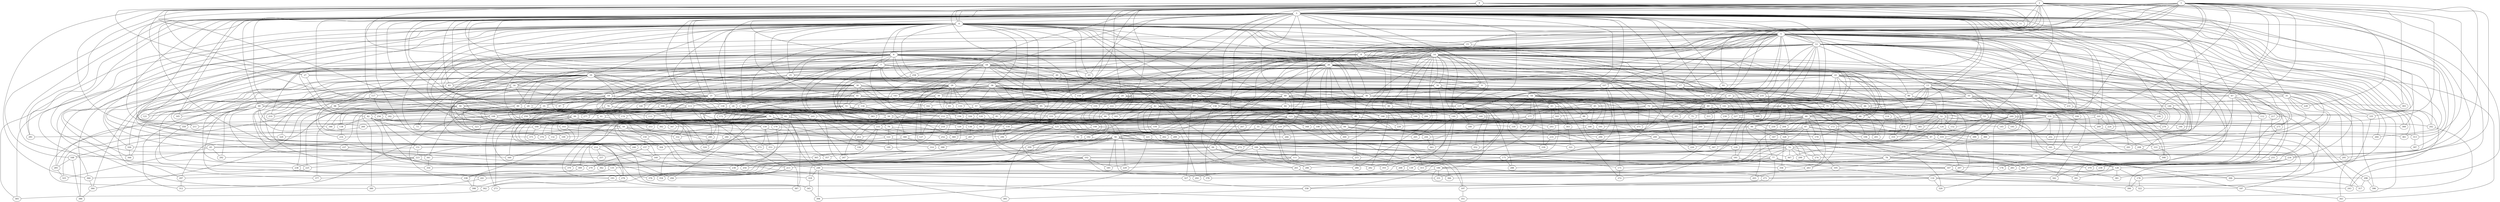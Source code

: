 strict graph "barabasi_albert_graph(400,3)" {
0;
1;
2;
3;
4;
5;
6;
7;
8;
9;
10;
11;
12;
13;
14;
15;
16;
17;
18;
19;
20;
21;
22;
23;
24;
25;
26;
27;
28;
29;
30;
31;
32;
33;
34;
35;
36;
37;
38;
39;
40;
41;
42;
43;
44;
45;
46;
47;
48;
49;
50;
51;
52;
53;
54;
55;
56;
57;
58;
59;
60;
61;
62;
63;
64;
65;
66;
67;
68;
69;
70;
71;
72;
73;
74;
75;
76;
77;
78;
79;
80;
81;
82;
83;
84;
85;
86;
87;
88;
89;
90;
91;
92;
93;
94;
95;
96;
97;
98;
99;
100;
101;
102;
103;
104;
105;
106;
107;
108;
109;
110;
111;
112;
113;
114;
115;
116;
117;
118;
119;
120;
121;
122;
123;
124;
125;
126;
127;
128;
129;
130;
131;
132;
133;
134;
135;
136;
137;
138;
139;
140;
141;
142;
143;
144;
145;
146;
147;
148;
149;
150;
151;
152;
153;
154;
155;
156;
157;
158;
159;
160;
161;
162;
163;
164;
165;
166;
167;
168;
169;
170;
171;
172;
173;
174;
175;
176;
177;
178;
179;
180;
181;
182;
183;
184;
185;
186;
187;
188;
189;
190;
191;
192;
193;
194;
195;
196;
197;
198;
199;
200;
201;
202;
203;
204;
205;
206;
207;
208;
209;
210;
211;
212;
213;
214;
215;
216;
217;
218;
219;
220;
221;
222;
223;
224;
225;
226;
227;
228;
229;
230;
231;
232;
233;
234;
235;
236;
237;
238;
239;
240;
241;
242;
243;
244;
245;
246;
247;
248;
249;
250;
251;
252;
253;
254;
255;
256;
257;
258;
259;
260;
261;
262;
263;
264;
265;
266;
267;
268;
269;
270;
271;
272;
273;
274;
275;
276;
277;
278;
279;
280;
281;
282;
283;
284;
285;
286;
287;
288;
289;
290;
291;
292;
293;
294;
295;
296;
297;
298;
299;
300;
301;
302;
303;
304;
305;
306;
307;
308;
309;
310;
311;
312;
313;
314;
315;
316;
317;
318;
319;
320;
321;
322;
323;
324;
325;
326;
327;
328;
329;
330;
331;
332;
333;
334;
335;
336;
337;
338;
339;
340;
341;
342;
343;
344;
345;
346;
347;
348;
349;
350;
351;
352;
353;
354;
355;
356;
357;
358;
359;
360;
361;
362;
363;
364;
365;
366;
367;
368;
369;
370;
371;
372;
373;
374;
375;
376;
377;
378;
379;
380;
381;
382;
383;
384;
385;
386;
387;
388;
389;
390;
391;
392;
393;
394;
395;
396;
397;
398;
399;
0 -- 3  [is_available=True, prob="0.775225281043"];
0 -- 4  [is_available=True, prob="1.0"];
0 -- 11  [is_available=True, prob="0.640448224977"];
0 -- 12  [is_available=True, prob="0.668420935058"];
0 -- 15  [is_available=True, prob="1.0"];
0 -- 183  [is_available=True, prob="0.813045526235"];
0 -- 27  [is_available=True, prob="0.384952863856"];
0 -- 93  [is_available=True, prob="1.0"];
1 -- 128  [is_available=True, prob="0.295318593229"];
1 -- 3  [is_available=True, prob="1.0"];
1 -- 5  [is_available=True, prob="0.0661507758972"];
1 -- 8  [is_available=True, prob="0.973818573403"];
1 -- 393  [is_available=True, prob="1.0"];
1 -- 354  [is_available=True, prob="1.0"];
1 -- 131  [is_available=True, prob="0.580732964918"];
1 -- 281  [is_available=True, prob="0.309643625507"];
1 -- 28  [is_available=True, prob="1.0"];
1 -- 34  [is_available=True, prob="0.504511268402"];
1 -- 291  [is_available=True, prob="1.0"];
1 -- 293  [is_available=True, prob="1.0"];
1 -- 299  [is_available=True, prob="0.877827514768"];
1 -- 304  [is_available=True, prob="0.396867923016"];
1 -- 54  [is_available=True, prob="1.0"];
1 -- 313  [is_available=True, prob="0.615713514863"];
1 -- 190  [is_available=True, prob="0.486727187763"];
1 -- 67  [is_available=True, prob="0.275473869559"];
1 -- 199  [is_available=True, prob="1.0"];
1 -- 162  [is_available=True, prob="1.0"];
1 -- 81  [is_available=True, prob="0.140701296264"];
1 -- 87  [is_available=True, prob="0.141939196102"];
1 -- 346  [is_available=True, prob="0.279228592274"];
1 -- 221  [is_available=True, prob="0.598538951957"];
1 -- 226  [is_available=True, prob="1.0"];
1 -- 228  [is_available=True, prob="0.703815263917"];
1 -- 229  [is_available=True, prob="1.0"];
1 -- 107  [is_available=True, prob="0.0992998637564"];
2 -- 360  [is_available=True, prob="1.0"];
2 -- 3  [is_available=True, prob="0.981670070438"];
2 -- 4  [is_available=True, prob="0.944078342712"];
2 -- 243  [is_available=True, prob="0.617920835764"];
2 -- 296  [is_available=True, prob="0.834254169958"];
2 -- 298  [is_available=True, prob="0.139433675657"];
2 -- 234  [is_available=True, prob="0.95925506146"];
2 -- 11  [is_available=True, prob="0.906339200068"];
2 -- 364  [is_available=True, prob="0.262445942203"];
2 -- 13  [is_available=True, prob="1.0"];
2 -- 110  [is_available=True, prob="0.418956721459"];
2 -- 61  [is_available=True, prob="1.0"];
2 -- 17  [is_available=True, prob="0.251062247218"];
2 -- 51  [is_available=True, prob="0.028977566437"];
2 -- 148  [is_available=True, prob="0.760740429978"];
2 -- 375  [is_available=True, prob="0.0327913632673"];
2 -- 217  [is_available=True, prob="0.321378616838"];
2 -- 26  [is_available=True, prob="1.0"];
2 -- 27  [is_available=True, prob="0.335449409786"];
2 -- 29  [is_available=True, prob="0.121956398529"];
2 -- 31  [is_available=True, prob="0.579340687318"];
3 -- 4  [is_available=True, prob="0.783200967786"];
3 -- 5  [is_available=True, prob="0.959235383626"];
3 -- 6  [is_available=True, prob="1.0"];
3 -- 264  [is_available=True, prob="0.529129734942"];
3 -- 9  [is_available=True, prob="0.275157016053"];
3 -- 10  [is_available=True, prob="1.0"];
3 -- 11  [is_available=True, prob="1.0"];
3 -- 12  [is_available=True, prob="0.265812053148"];
3 -- 397  [is_available=True, prob="0.889880413495"];
3 -- 14  [is_available=True, prob="1.0"];
3 -- 16  [is_available=True, prob="0.880337502174"];
3 -- 18  [is_available=True, prob="0.0451697194861"];
3 -- 19  [is_available=True, prob="0.407941215647"];
3 -- 21  [is_available=True, prob="1.0"];
3 -- 22  [is_available=True, prob="0.00489835430112"];
3 -- 23  [is_available=True, prob="0.460724586844"];
3 -- 24  [is_available=True, prob="0.189696615914"];
3 -- 281  [is_available=True, prob="0.932376422417"];
3 -- 30  [is_available=True, prob="0.0556621025513"];
3 -- 393  [is_available=True, prob="0.532814249358"];
3 -- 35  [is_available=True, prob="0.709428919513"];
3 -- 134  [is_available=True, prob="0.419865233958"];
3 -- 168  [is_available=True, prob="1.0"];
3 -- 42  [is_available=True, prob="0.575440491935"];
3 -- 47  [is_available=True, prob="1.0"];
3 -- 359  [is_available=True, prob="0.763575010307"];
3 -- 50  [is_available=True, prob="0.676106977929"];
3 -- 52  [is_available=True, prob="1.0"];
3 -- 181  [is_available=True, prob="0.878470396958"];
3 -- 54  [is_available=True, prob="0.625329925802"];
3 -- 137  [is_available=True, prob="1.0"];
3 -- 184  [is_available=True, prob="0.386535323259"];
3 -- 57  [is_available=True, prob="0.998528677296"];
3 -- 347  [is_available=True, prob="0.854119225055"];
3 -- 318  [is_available=True, prob="1.0"];
3 -- 279  [is_available=True, prob="1.0"];
3 -- 66  [is_available=True, prob="1.0"];
3 -- 67  [is_available=True, prob="0.0260135939092"];
3 -- 69  [is_available=True, prob="0.571760563059"];
3 -- 70  [is_available=True, prob="0.265873538596"];
3 -- 328  [is_available=True, prob="1.0"];
3 -- 329  [is_available=True, prob="0.748286468323"];
3 -- 335  [is_available=True, prob="0.468677208762"];
3 -- 82  [is_available=True, prob="0.420857374483"];
3 -- 83  [is_available=True, prob="0.485369297557"];
3 -- 341  [is_available=True, prob="0.782337837567"];
3 -- 219  [is_available=True, prob="0.858730946151"];
3 -- 93  [is_available=True, prob="0.49653125077"];
3 -- 165  [is_available=True, prob="0.587505414089"];
3 -- 101  [is_available=True, prob="0.0663989542752"];
3 -- 231  [is_available=True, prob="0.602506083496"];
3 -- 361  [is_available=True, prob="0.9400416433"];
3 -- 107  [is_available=True, prob="0.0269552482296"];
3 -- 110  [is_available=True, prob="0.860652835487"];
3 -- 368  [is_available=True, prob="0.116114051563"];
3 -- 238  [is_available=True, prob="0.652432037913"];
3 -- 242  [is_available=True, prob="0.910653633573"];
3 -- 275  [is_available=True, prob="0.554191157347"];
3 -- 117  [is_available=True, prob="0.925352692234"];
3 -- 119  [is_available=True, prob="0.673942945663"];
3 -- 121  [is_available=True, prob="0.262817281683"];
3 -- 123  [is_available=True, prob="1.0"];
3 -- 381  [is_available=True, prob="0.419503606329"];
4 -- 132  [is_available=True, prob="0.843408633812"];
4 -- 5  [is_available=True, prob="0.572897774947"];
4 -- 6  [is_available=True, prob="0.413350948492"];
4 -- 7  [is_available=True, prob="1.0"];
4 -- 8  [is_available=True, prob="0.39933902252"];
4 -- 9  [is_available=True, prob="0.376475717425"];
4 -- 10  [is_available=True, prob="1.0"];
4 -- 13  [is_available=True, prob="0.488348100141"];
4 -- 14  [is_available=True, prob="0.554051065396"];
4 -- 15  [is_available=True, prob="1.0"];
4 -- 147  [is_available=True, prob="0.0654377135117"];
4 -- 23  [is_available=True, prob="1.0"];
4 -- 24  [is_available=True, prob="0.145524045053"];
4 -- 25  [is_available=True, prob="1.0"];
4 -- 26  [is_available=True, prob="0.506155284301"];
4 -- 158  [is_available=True, prob="0.455326212321"];
4 -- 36  [is_available=True, prob="1.0"];
4 -- 38  [is_available=True, prob="1.0"];
4 -- 40  [is_available=True, prob="0.801247944518"];
4 -- 41  [is_available=True, prob="1.0"];
4 -- 193  [is_available=True, prob="1.0"];
4 -- 46  [is_available=True, prob="0.153742602951"];
4 -- 305  [is_available=True, prob="0.368261495112"];
4 -- 137  [is_available=True, prob="0.6798753247"];
4 -- 56  [is_available=True, prob="0.858509927883"];
4 -- 61  [is_available=True, prob="0.179531751091"];
4 -- 65  [is_available=True, prob="0.820338615711"];
4 -- 164  [is_available=True, prob="1.0"];
4 -- 130  [is_available=True, prob="0.893542107623"];
4 -- 258  [is_available=True, prob="0.325466727136"];
4 -- 75  [is_available=True, prob="0.570549091529"];
4 -- 210  [is_available=True, prob="0.0177713260835"];
4 -- 211  [is_available=True, prob="0.176589060479"];
4 -- 85  [is_available=True, prob="0.657663941173"];
4 -- 89  [is_available=True, prob="0.808906423044"];
4 -- 95  [is_available=True, prob="1.0"];
4 -- 364  [is_available=True, prob="0.948698239107"];
4 -- 253  [is_available=True, prob="1.0"];
4 -- 243  [is_available=True, prob="0.966929628348"];
4 -- 248  [is_available=True, prob="0.23599753846"];
4 -- 380  [is_available=True, prob="0.183373147152"];
4 -- 125  [is_available=True, prob="0.831499906805"];
5 -- 6  [is_available=True, prob="0.1202487182"];
5 -- 7  [is_available=True, prob="1.0"];
5 -- 8  [is_available=True, prob="0.355351367391"];
5 -- 12  [is_available=True, prob="0.856953516998"];
5 -- 13  [is_available=True, prob="0.554122942937"];
5 -- 142  [is_available=True, prob="1.0"];
5 -- 15  [is_available=True, prob="1.0"];
5 -- 144  [is_available=True, prob="0.971383269079"];
5 -- 17  [is_available=True, prob="0.616608855152"];
5 -- 274  [is_available=True, prob="0.0881625457577"];
5 -- 21  [is_available=True, prob="1.0"];
5 -- 25  [is_available=True, prob="1.0"];
5 -- 31  [is_available=True, prob="0.177812954732"];
5 -- 32  [is_available=True, prob="1.0"];
5 -- 33  [is_available=True, prob="0.177499774931"];
5 -- 37  [is_available=True, prob="0.34086367669"];
5 -- 39  [is_available=True, prob="1.0"];
5 -- 129  [is_available=True, prob="0.592484234466"];
5 -- 49  [is_available=True, prob="0.0994574148876"];
5 -- 53  [is_available=True, prob="1.0"];
5 -- 310  [is_available=True, prob="1.0"];
5 -- 313  [is_available=True, prob="0.622229334917"];
5 -- 305  [is_available=True, prob="0.76500206239"];
5 -- 78  [is_available=True, prob="0.0280690025449"];
5 -- 207  [is_available=True, prob="1.0"];
5 -- 80  [is_available=True, prob="0.0830462724476"];
5 -- 343  [is_available=True, prob="0.0927859736909"];
5 -- 98  [is_available=True, prob="0.976404941269"];
5 -- 361  [is_available=True, prob="1.0"];
5 -- 295  [is_available=True, prob="0.834063704746"];
5 -- 368  [is_available=True, prob="0.33749447674"];
5 -- 242  [is_available=True, prob="0.604092912119"];
5 -- 244  [is_available=True, prob="0.36403477226"];
5 -- 378  [is_available=True, prob="0.584927537916"];
6 -- 256  [is_available=True, prob="0.70882736687"];
6 -- 257  [is_available=True, prob="0.0928624502208"];
6 -- 386  [is_available=True, prob="1.0"];
6 -- 7  [is_available=True, prob="0.716156420104"];
6 -- 9  [is_available=True, prob="1.0"];
6 -- 10  [is_available=True, prob="0.844993823864"];
6 -- 395  [is_available=True, prob="1.0"];
6 -- 16  [is_available=True, prob="0.353131295189"];
6 -- 18  [is_available=True, prob="1.0"];
6 -- 19  [is_available=True, prob="0.569095665847"];
6 -- 153  [is_available=True, prob="0.977545464131"];
6 -- 28  [is_available=True, prob="0.708393474497"];
6 -- 159  [is_available=True, prob="0.943684873651"];
6 -- 33  [is_available=True, prob="0.584055939445"];
6 -- 37  [is_available=True, prob="0.828575185606"];
6 -- 42  [is_available=True, prob="1.0"];
6 -- 49  [is_available=True, prob="0.84158040111"];
6 -- 188  [is_available=True, prob="0.443042117438"];
6 -- 192  [is_available=True, prob="1.0"];
6 -- 73  [is_available=True, prob="0.573604492685"];
6 -- 206  [is_available=True, prob="1.0"];
6 -- 95  [is_available=True, prob="0.500179382152"];
6 -- 230  [is_available=True, prob="0.832939104834"];
6 -- 237  [is_available=True, prob="0.609843656953"];
6 -- 240  [is_available=True, prob="0.320390264952"];
6 -- 114  [is_available=True, prob="1.0"];
7 -- 130  [is_available=True, prob="0.295097088618"];
7 -- 39  [is_available=True, prob="0.0349787640816"];
7 -- 79  [is_available=True, prob="0.383325716453"];
7 -- 49  [is_available=True, prob="0.26771147487"];
7 -- 114  [is_available=True, prob="0.677819845083"];
7 -- 86  [is_available=True, prob="0.920330369728"];
7 -- 279  [is_available=True, prob="0.808509225509"];
7 -- 25  [is_available=True, prob="1.0"];
7 -- 28  [is_available=True, prob="1.0"];
7 -- 285  [is_available=True, prob="0.33195234765"];
7 -- 150  [is_available=True, prob="1.0"];
8 -- 264  [is_available=True, prob="1.0"];
8 -- 18  [is_available=True, prob="0.546548543363"];
8 -- 19  [is_available=True, prob="0.707225501223"];
8 -- 60  [is_available=True, prob="0.917182014018"];
9 -- 32  [is_available=True, prob="0.0819418086679"];
9 -- 224  [is_available=True, prob="0.165476454519"];
9 -- 98  [is_available=True, prob="1.0"];
9 -- 169  [is_available=True, prob="0.694909263473"];
9 -- 335  [is_available=True, prob="0.542601038818"];
9 -- 56  [is_available=True, prob="0.567454900746"];
9 -- 153  [is_available=True, prob="0.934615071713"];
10 -- 20  [is_available=True, prob="1.0"];
10 -- 235  [is_available=True, prob="0.66785189754"];
10 -- 285  [is_available=True, prob="0.645499310884"];
10 -- 30  [is_available=True, prob="0.436309789049"];
10 -- 31  [is_available=True, prob="1.0"];
10 -- 36  [is_available=True, prob="0.121976528075"];
10 -- 165  [is_available=True, prob="0.615248669659"];
10 -- 38  [is_available=True, prob="0.0875233789732"];
10 -- 174  [is_available=True, prob="0.806587977218"];
10 -- 54  [is_available=True, prob="0.0344553525966"];
10 -- 69  [is_available=True, prob="0.798108404181"];
10 -- 70  [is_available=True, prob="0.816162208125"];
10 -- 76  [is_available=True, prob="1.0"];
10 -- 79  [is_available=True, prob="0.694697051519"];
10 -- 211  [is_available=True, prob="1.0"];
10 -- 84  [is_available=True, prob="0.0450207751183"];
10 -- 213  [is_available=True, prob="0.804812859906"];
10 -- 214  [is_available=True, prob="0.952622800672"];
10 -- 344  [is_available=True, prob="0.428241230296"];
10 -- 89  [is_available=True, prob="0.667765278114"];
10 -- 225  [is_available=True, prob="0.725991044905"];
10 -- 106  [is_available=True, prob="0.442416735958"];
10 -- 107  [is_available=True, prob="1.0"];
10 -- 109  [is_available=True, prob="1.0"];
10 -- 254  [is_available=True, prob="0.678545761663"];
11 -- 205  [is_available=True, prob="1.0"];
11 -- 167  [is_available=True, prob="0.369838065727"];
12 -- 141  [is_available=True, prob="1.0"];
12 -- 14  [is_available=True, prob="0.338512388013"];
12 -- 146  [is_available=True, prob="0.305926156736"];
12 -- 275  [is_available=True, prob="1.0"];
12 -- 148  [is_available=True, prob="1.0"];
12 -- 154  [is_available=True, prob="1.0"];
12 -- 283  [is_available=True, prob="0.962146936773"];
12 -- 389  [is_available=True, prob="1.0"];
12 -- 162  [is_available=True, prob="0.709250969355"];
12 -- 173  [is_available=True, prob="0.133584963424"];
12 -- 177  [is_available=True, prob="0.723753925461"];
12 -- 307  [is_available=True, prob="0.837189323435"];
12 -- 72  [is_available=True, prob="0.968368845976"];
12 -- 73  [is_available=True, prob="0.409407522118"];
12 -- 337  [is_available=True, prob="1.0"];
12 -- 85  [is_available=True, prob="0.112811555787"];
12 -- 344  [is_available=True, prob="0.64579395825"];
12 -- 224  [is_available=True, prob="0.953548979669"];
12 -- 235  [is_available=True, prob="0.406618333674"];
12 -- 239  [is_available=True, prob="0.314283209575"];
12 -- 112  [is_available=True, prob="0.618736685808"];
13 -- 288  [is_available=True, prob="0.414398056728"];
13 -- 33  [is_available=True, prob="1.0"];
13 -- 195  [is_available=True, prob="0.415109812156"];
13 -- 246  [is_available=True, prob="1.0"];
13 -- 41  [is_available=True, prob="1.0"];
13 -- 336  [is_available=True, prob="0.574747349849"];
13 -- 369  [is_available=True, prob="0.49534893553"];
13 -- 146  [is_available=True, prob="0.903979198291"];
13 -- 227  [is_available=True, prob="1.0"];
13 -- 52  [is_available=True, prob="0.0410800513619"];
13 -- 86  [is_available=True, prob="0.567031462062"];
13 -- 251  [is_available=True, prob="0.27819058144"];
13 -- 60  [is_available=True, prob="0.700298882194"];
14 -- 384  [is_available=True, prob="0.823766452252"];
14 -- 389  [is_available=True, prob="0.849980748881"];
14 -- 262  [is_available=True, prob="1.0"];
14 -- 265  [is_available=True, prob="0.274895134986"];
14 -- 266  [is_available=True, prob="1.0"];
14 -- 269  [is_available=True, prob="1.0"];
14 -- 143  [is_available=True, prob="0.179796942567"];
14 -- 16  [is_available=True, prob="1.0"];
14 -- 17  [is_available=True, prob="0.345812520711"];
14 -- 22  [is_available=True, prob="0.46098778972"];
14 -- 24  [is_available=True, prob="0.233666364036"];
14 -- 26  [is_available=True, prob="1.0"];
14 -- 284  [is_available=True, prob="0.125337809095"];
14 -- 29  [is_available=True, prob="0.246861170566"];
14 -- 34  [is_available=True, prob="1.0"];
14 -- 35  [is_available=True, prob="0.552398807862"];
14 -- 169  [is_available=True, prob="0.0297019591492"];
14 -- 44  [is_available=True, prob="0.740186371427"];
14 -- 180  [is_available=True, prob="0.463189155804"];
14 -- 181  [is_available=True, prob="0.801906722414"];
14 -- 55  [is_available=True, prob="0.555361032326"];
14 -- 58  [is_available=True, prob="0.156845385425"];
14 -- 68  [is_available=True, prob="1.0"];
14 -- 199  [is_available=True, prob="1.0"];
14 -- 72  [is_available=True, prob="0.38309493064"];
14 -- 206  [is_available=True, prob="0.420769832182"];
14 -- 86  [is_available=True, prob="0.779900300119"];
14 -- 90  [is_available=True, prob="0.476816778872"];
14 -- 94  [is_available=True, prob="1.0"];
14 -- 351  [is_available=True, prob="0.980154169555"];
14 -- 104  [is_available=True, prob="0.767220103656"];
14 -- 233  [is_available=True, prob="0.894865649219"];
14 -- 112  [is_available=True, prob="1.0"];
14 -- 218  [is_available=True, prob="1.0"];
15 -- 203  [is_available=True, prob="0.536107929198"];
15 -- 83  [is_available=True, prob="0.862014836259"];
15 -- 282  [is_available=True, prob="0.388144166973"];
16 -- 241  [is_available=True, prob="0.576474636358"];
16 -- 235  [is_available=True, prob="0.55688773617"];
16 -- 113  [is_available=True, prob="1.0"];
16 -- 20  [is_available=True, prob="1.0"];
16 -- 21  [is_available=True, prob="0.103240688103"];
16 -- 214  [is_available=True, prob="0.751398791563"];
16 -- 59  [is_available=True, prob="0.234337502664"];
17 -- 227  [is_available=True, prob="0.531700993922"];
17 -- 134  [is_available=True, prob="0.205102344733"];
17 -- 231  [is_available=True, prob="0.224820785064"];
17 -- 40  [is_available=True, prob="0.980961143861"];
17 -- 74  [is_available=True, prob="0.247187052779"];
17 -- 267  [is_available=True, prob="1.0"];
17 -- 194  [is_available=True, prob="0.616251996758"];
17 -- 48  [is_available=True, prob="0.957723198942"];
17 -- 136  [is_available=True, prob="0.814305020088"];
17 -- 58  [is_available=True, prob="0.348938870742"];
17 -- 127  [is_available=True, prob="1.0"];
17 -- 101  [is_available=True, prob="0.158427683534"];
17 -- 234  [is_available=True, prob="1.0"];
17 -- 69  [is_available=True, prob="0.0621585822174"];
18 -- 192  [is_available=True, prob="1.0"];
18 -- 258  [is_available=True, prob="0.757806311894"];
18 -- 164  [is_available=True, prob="1.0"];
18 -- 103  [is_available=True, prob="0.431086351674"];
18 -- 297  [is_available=True, prob="0.295335156434"];
18 -- 324  [is_available=True, prob="0.259555592998"];
18 -- 47  [is_available=True, prob="0.759698797283"];
18 -- 334  [is_available=True, prob="0.543777089781"];
18 -- 22  [is_available=True, prob="0.608949858866"];
18 -- 23  [is_available=True, prob="1.0"];
18 -- 348  [is_available=True, prob="0.261262492094"];
18 -- 153  [is_available=True, prob="0.499382528973"];
18 -- 143  [is_available=True, prob="0.588475390065"];
18 -- 60  [is_available=True, prob="0.953811505971"];
18 -- 29  [is_available=True, prob="0.785713956192"];
18 -- 63  [is_available=True, prob="0.996604815158"];
19 -- 64  [is_available=True, prob="0.659370228411"];
19 -- 226  [is_available=True, prob="1.0"];
19 -- 234  [is_available=True, prob="0.647042792791"];
19 -- 267  [is_available=True, prob="0.840292795484"];
19 -- 47  [is_available=True, prob="0.656950293567"];
19 -- 115  [is_available=True, prob="0.573876837316"];
19 -- 20  [is_available=True, prob="0.950234252358"];
19 -- 373  [is_available=True, prob="0.611527674165"];
19 -- 253  [is_available=True, prob="0.168986159343"];
19 -- 350  [is_available=True, prob="0.276243670537"];
20 -- 109  [is_available=True, prob="0.679625986298"];
20 -- 59  [is_available=True, prob="0.362274046837"];
20 -- 62  [is_available=True, prob="0.77104294734"];
21 -- 130  [is_available=True, prob="0.102604960113"];
21 -- 228  [is_available=True, prob="0.301879602081"];
21 -- 137  [is_available=True, prob="1.0"];
21 -- 42  [is_available=True, prob="0.950443412293"];
21 -- 76  [is_available=True, prob="0.113102038022"];
21 -- 300  [is_available=True, prob="0.592878140841"];
21 -- 245  [is_available=True, prob="1.0"];
21 -- 138  [is_available=True, prob="0.0498029171674"];
21 -- 217  [is_available=True, prob="0.462988795077"];
21 -- 57  [is_available=True, prob="0.303909233611"];
21 -- 250  [is_available=True, prob="0.0865647168513"];
21 -- 106  [is_available=True, prob="1.0"];
22 -- 32  [is_available=True, prob="0.0197237611225"];
22 -- 96  [is_available=True, prob="1.0"];
22 -- 68  [is_available=True, prob="1.0"];
22 -- 38  [is_available=True, prob="1.0"];
22 -- 74  [is_available=True, prob="0.639988091848"];
22 -- 44  [is_available=True, prob="0.503952699498"];
22 -- 83  [is_available=True, prob="1.0"];
22 -- 308  [is_available=True, prob="0.156518592267"];
22 -- 312  [is_available=True, prob="0.52974785091"];
22 -- 249  [is_available=True, prob="0.477290670134"];
22 -- 122  [is_available=True, prob="0.415609273096"];
22 -- 252  [is_available=True, prob="0.73751053327"];
22 -- 93  [is_available=True, prob="1.0"];
22 -- 255  [is_available=True, prob="0.76285889937"];
24 -- 256  [is_available=True, prob="1.0"];
24 -- 65  [is_available=True, prob="0.0936040798809"];
24 -- 197  [is_available=True, prob="0.197610142378"];
24 -- 111  [is_available=True, prob="0.383658762863"];
24 -- 82  [is_available=True, prob="0.241309694242"];
24 -- 244  [is_available=True, prob="0.436474267184"];
24 -- 157  [is_available=True, prob="0.136395436754"];
24 -- 62  [is_available=True, prob="1.0"];
24 -- 287  [is_available=True, prob="0.194213778085"];
25 -- 34  [is_available=True, prob="0.378865918371"];
25 -- 140  [is_available=True, prob="0.68431769199"];
25 -- 66  [is_available=True, prob="0.750668240578"];
25 -- 245  [is_available=True, prob="0.277739219672"];
26 -- 140  [is_available=True, prob="1.0"];
26 -- 258  [is_available=True, prob="0.0965995111416"];
26 -- 27  [is_available=True, prob="1.0"];
26 -- 37  [is_available=True, prob="0.905493845401"];
26 -- 40  [is_available=True, prob="0.702058490976"];
26 -- 45  [is_available=True, prob="0.494248002074"];
26 -- 46  [is_available=True, prob="0.395204118745"];
26 -- 188  [is_available=True, prob="1.0"];
26 -- 71  [is_available=True, prob="0.273038548884"];
26 -- 204  [is_available=True, prob="0.114855056726"];
26 -- 333  [is_available=True, prob="0.474006709994"];
26 -- 209  [is_available=True, prob="0.27216519004"];
26 -- 87  [is_available=True, prob="0.227566861703"];
26 -- 236  [is_available=True, prob="1.0"];
26 -- 371  [is_available=True, prob="0.0849280205356"];
26 -- 372  [is_available=True, prob="0.372178837994"];
26 -- 382  [is_available=True, prob="1.0"];
26 -- 246  [is_available=True, prob="1.0"];
26 -- 119  [is_available=True, prob="1.0"];
26 -- 121  [is_available=True, prob="0.246407794647"];
26 -- 126  [is_available=True, prob="0.795858985247"];
27 -- 256  [is_available=True, prob="0.0947487309129"];
27 -- 30  [is_available=True, prob="1.0"];
28 -- 302  [is_available=True, prob="0.738108451123"];
28 -- 142  [is_available=True, prob="0.691650388888"];
28 -- 133  [is_available=True, prob="0.00214784592211"];
28 -- 339  [is_available=True, prob="0.551465767065"];
28 -- 110  [is_available=True, prob="0.110929333531"];
28 -- 111  [is_available=True, prob="0.958020194418"];
28 -- 81  [is_available=True, prob="0.487049405156"];
28 -- 51  [is_available=True, prob="0.885909990964"];
28 -- 180  [is_available=True, prob="1.0"];
28 -- 53  [is_available=True, prob="0.935532655582"];
28 -- 85  [is_available=True, prob="0.548294651368"];
28 -- 120  [is_available=True, prob="0.671841530944"];
28 -- 388  [is_available=True, prob="0.146613668352"];
28 -- 143  [is_available=True, prob="0.679095253587"];
28 -- 117  [is_available=True, prob="0.323397418741"];
28 -- 62  [is_available=True, prob="0.492905329101"];
28 -- 63  [is_available=True, prob="0.831519877464"];
29 -- 136  [is_available=True, prob="1.0"];
29 -- 363  [is_available=True, prob="0.709189893613"];
29 -- 300  [is_available=True, prob="0.134487614168"];
29 -- 238  [is_available=True, prob="0.148011044547"];
29 -- 155  [is_available=True, prob="0.709836408542"];
29 -- 222  [is_available=True, prob="0.120308718823"];
30 -- 326  [is_available=True, prob="0.315146463971"];
30 -- 198  [is_available=True, prob="0.623764329667"];
30 -- 41  [is_available=True, prob="1.0"];
30 -- 76  [is_available=True, prob="1.0"];
30 -- 365  [is_available=True, prob="0.848121490802"];
30 -- 208  [is_available=True, prob="0.562797880883"];
30 -- 306  [is_available=True, prob="0.128429539239"];
30 -- 355  [is_available=True, prob="0.869557623144"];
30 -- 117  [is_available=True, prob="1.0"];
30 -- 120  [is_available=True, prob="0.244068324062"];
31 -- 321  [is_available=True, prob="1.0"];
31 -- 228  [is_available=True, prob="0.91314041499"];
31 -- 295  [is_available=True, prob="0.226562746105"];
31 -- 146  [is_available=True, prob="0.643053341476"];
31 -- 379  [is_available=True, prob="0.715784699286"];
31 -- 255  [is_available=True, prob="1.0"];
32 -- 322  [is_available=True, prob="0.473897905966"];
32 -- 291  [is_available=True, prob="1.0"];
32 -- 231  [is_available=True, prob="1.0"];
32 -- 50  [is_available=True, prob="1.0"];
32 -- 118  [is_available=True, prob="1.0"];
32 -- 393  [is_available=True, prob="0.0420094828942"];
32 -- 249  [is_available=True, prob="0.695669932279"];
32 -- 191  [is_available=True, prob="0.176265946385"];
33 -- 35  [is_available=True, prob="0.889963220055"];
33 -- 298  [is_available=True, prob="1.0"];
33 -- 139  [is_available=True, prob="1.0"];
33 -- 45  [is_available=True, prob="0.218576452164"];
33 -- 48  [is_available=True, prob="0.585764418567"];
33 -- 145  [is_available=True, prob="1.0"];
33 -- 333  [is_available=True, prob="1.0"];
34 -- 36  [is_available=True, prob="0.478939444131"];
34 -- 327  [is_available=True, prob="0.270693578491"];
34 -- 330  [is_available=True, prob="0.133207787534"];
34 -- 43  [is_available=True, prob="0.779467644565"];
34 -- 154  [is_available=True, prob="0.378364588513"];
34 -- 319  [is_available=True, prob="1.0"];
35 -- 353  [is_available=True, prob="1.0"];
35 -- 82  [is_available=True, prob="0.991883401521"];
35 -- 195  [is_available=True, prob="1.0"];
36 -- 64  [is_available=True, prob="1.0"];
36 -- 161  [is_available=True, prob="1.0"];
36 -- 98  [is_available=True, prob="1.0"];
36 -- 163  [is_available=True, prob="1.0"];
36 -- 102  [is_available=True, prob="0.0220971016232"];
36 -- 104  [is_available=True, prob="0.925738317075"];
36 -- 75  [is_available=True, prob="0.723813173674"];
36 -- 172  [is_available=True, prob="1.0"];
36 -- 141  [is_available=True, prob="1.0"];
36 -- 113  [is_available=True, prob="0.892851495965"];
37 -- 71  [is_available=True, prob="0.412501257578"];
37 -- 301  [is_available=True, prob="0.311148138097"];
37 -- 144  [is_available=True, prob="0.211803428407"];
37 -- 307  [is_available=True, prob="0.902322061856"];
38 -- 39  [is_available=True, prob="0.35896023073"];
38 -- 396  [is_available=True, prob="0.105654229361"];
38 -- 171  [is_available=True, prob="1.0"];
38 -- 172  [is_available=True, prob="0.284729185457"];
38 -- 80  [is_available=True, prob="1.0"];
38 -- 280  [is_available=True, prob="0.0975442354987"];
38 -- 50  [is_available=True, prob="1.0"];
38 -- 383  [is_available=True, prob="0.450651455009"];
38 -- 84  [is_available=True, prob="0.696473442145"];
38 -- 222  [is_available=True, prob="1.0"];
38 -- 345  [is_available=True, prob="0.382847451575"];
38 -- 216  [is_available=True, prob="1.0"];
38 -- 57  [is_available=True, prob="1.0"];
38 -- 154  [is_available=True, prob="0.844208829657"];
38 -- 155  [is_available=True, prob="1.0"];
38 -- 158  [is_available=True, prob="0.988032730368"];
38 -- 127  [is_available=True, prob="1.0"];
39 -- 384  [is_available=True, prob="0.957142428825"];
39 -- 289  [is_available=True, prob="0.112566660474"];
39 -- 162  [is_available=True, prob="0.464306235116"];
39 -- 105  [is_available=True, prob="1.0"];
39 -- 43  [is_available=True, prob="0.611936493239"];
39 -- 45  [is_available=True, prob="0.433482932582"];
39 -- 142  [is_available=True, prob="0.937012616797"];
39 -- 205  [is_available=True, prob="0.0898435235922"];
39 -- 273  [is_available=True, prob="0.95130729191"];
39 -- 276  [is_available=True, prob="1.0"];
39 -- 88  [is_available=True, prob="0.54296758543"];
39 -- 156  [is_available=True, prob="0.966144227815"];
39 -- 63  [is_available=True, prob="1.0"];
40 -- 64  [is_available=True, prob="0.860925221907"];
40 -- 225  [is_available=True, prob="0.976343537328"];
40 -- 99  [is_available=True, prob="0.632267753456"];
40 -- 358  [is_available=True, prob="1.0"];
40 -- 71  [is_available=True, prob="1.0"];
40 -- 106  [is_available=True, prob="0.696642400637"];
40 -- 43  [is_available=True, prob="0.600054144377"];
40 -- 158  [is_available=True, prob="1.0"];
40 -- 248  [is_available=True, prob="1.0"];
40 -- 277  [is_available=True, prob="1.0"];
40 -- 334  [is_available=True, prob="1.0"];
40 -- 113  [is_available=True, prob="1.0"];
40 -- 88  [is_available=True, prob="1.0"];
40 -- 191  [is_available=True, prob="0.421720475813"];
40 -- 90  [is_available=True, prob="0.0982376302144"];
40 -- 94  [is_available=True, prob="0.696590457943"];
40 -- 149  [is_available=True, prob="1.0"];
41 -- 133  [is_available=True, prob="1.0"];
41 -- 134  [is_available=True, prob="0.697700268286"];
41 -- 329  [is_available=True, prob="0.38754894262"];
41 -- 44  [is_available=True, prob="0.494098677238"];
41 -- 303  [is_available=True, prob="1.0"];
41 -- 51  [is_available=True, prob="0.683648033459"];
41 -- 276  [is_available=True, prob="0.769624044866"];
42 -- 289  [is_available=True, prob="0.821368945844"];
42 -- 262  [is_available=True, prob="0.184592584519"];
42 -- 332  [is_available=True, prob="0.170653079321"];
42 -- 202  [is_available=True, prob="0.708248228215"];
42 -- 108  [is_available=True, prob="0.115378959905"];
42 -- 46  [is_available=True, prob="0.730033688177"];
42 -- 187  [is_available=True, prob="1.0"];
42 -- 92  [is_available=True, prob="1.0"];
42 -- 61  [is_available=True, prob="1.0"];
43 -- 97  [is_available=True, prob="0.205723640807"];
43 -- 163  [is_available=True, prob="0.6898454507"];
43 -- 293  [is_available=True, prob="0.186077072948"];
43 -- 360  [is_available=True, prob="0.636818304561"];
43 -- 103  [is_available=True, prob="1.0"];
43 -- 240  [is_available=True, prob="1.0"];
43 -- 206  [is_available=True, prob="1.0"];
43 -- 303  [is_available=True, prob="0.543648735479"];
43 -- 48  [is_available=True, prob="0.909871523716"];
43 -- 177  [is_available=True, prob="0.361007833223"];
44 -- 193  [is_available=True, prob="0.0767848763417"];
44 -- 259  [is_available=True, prob="0.822579188014"];
44 -- 278  [is_available=True, prob="0.876892454768"];
44 -- 104  [is_available=True, prob="1.0"];
44 -- 75  [is_available=True, prob="0.440638320293"];
44 -- 172  [is_available=True, prob="1.0"];
44 -- 77  [is_available=True, prob="0.454248603764"];
44 -- 53  [is_available=True, prob="1.0"];
44 -- 201  [is_available=True, prob="0.248873235613"];
44 -- 380  [is_available=True, prob="0.474019202876"];
45 -- 194  [is_available=True, prob="1.0"];
45 -- 166  [is_available=True, prob="0.741331666935"];
45 -- 80  [is_available=True, prob="1.0"];
45 -- 88  [is_available=True, prob="0.0198567238977"];
45 -- 92  [is_available=True, prob="0.774830956806"];
46 -- 100  [is_available=True, prob="0.887566924662"];
46 -- 392  [is_available=True, prob="0.514423295007"];
46 -- 269  [is_available=True, prob="1.0"];
46 -- 370  [is_available=True, prob="0.271408192527"];
46 -- 215  [is_available=True, prob="1.0"];
48 -- 96  [is_available=True, prob="0.22332794218"];
48 -- 259  [is_available=True, prob="1.0"];
48 -- 391  [is_available=True, prob="0.611250154083"];
48 -- 279  [is_available=True, prob="1.0"];
48 -- 135  [is_available=True, prob="0.525487394243"];
48 -- 145  [is_available=True, prob="0.949829512891"];
48 -- 170  [is_available=True, prob="0.606871619564"];
48 -- 204  [is_available=True, prob="0.804686292453"];
48 -- 148  [is_available=True, prob="0.177245051493"];
48 -- 87  [is_available=True, prob="0.361295922522"];
48 -- 59  [is_available=True, prob="0.454322530681"];
48 -- 125  [is_available=True, prob="0.170493806977"];
49 -- 67  [is_available=True, prob="1.0"];
49 -- 261  [is_available=True, prob="0.949313277817"];
49 -- 237  [is_available=True, prob="0.442740973776"];
50 -- 99  [is_available=True, prob="0.566789233798"];
50 -- 70  [is_available=True, prob="1.0"];
50 -- 297  [is_available=True, prob="1.0"];
50 -- 108  [is_available=True, prob="0.732212030787"];
50 -- 277  [is_available=True, prob="0.493511566417"];
50 -- 377  [is_available=True, prob="0.430887289824"];
50 -- 346  [is_available=True, prob="0.180440770358"];
51 -- 99  [is_available=True, prob="0.650861180377"];
51 -- 316  [is_available=True, prob="0.7216480131"];
51 -- 115  [is_available=True, prob="1.0"];
51 -- 52  [is_available=True, prob="0.172960915839"];
51 -- 247  [is_available=True, prob="1.0"];
51 -- 58  [is_available=True, prob="0.621298246184"];
52 -- 198  [is_available=True, prob="0.756475131348"];
52 -- 195  [is_available=True, prob="0.383138424869"];
52 -- 268  [is_available=True, prob="0.774852051859"];
52 -- 278  [is_available=True, prob="0.0294590942358"];
52 -- 152  [is_available=True, prob="1.0"];
52 -- 124  [is_available=True, prob="0.859326231323"];
52 -- 318  [is_available=True, prob="0.176532081099"];
53 -- 128  [is_available=True, prob="0.866321576482"];
53 -- 78  [is_available=True, prob="1.0"];
53 -- 55  [is_available=True, prob="1.0"];
54 -- 66  [is_available=True, prob="0.564068266695"];
54 -- 388  [is_available=True, prob="0.894691070232"];
54 -- 311  [is_available=True, prob="1.0"];
54 -- 72  [is_available=True, prob="1.0"];
54 -- 215  [is_available=True, prob="0.606867896851"];
54 -- 141  [is_available=True, prob="0.73840087588"];
54 -- 177  [is_available=True, prob="0.07839135203"];
54 -- 339  [is_available=True, prob="0.0266571411189"];
54 -- 212  [is_available=True, prob="0.088181345313"];
54 -- 55  [is_available=True, prob="0.454364029504"];
54 -- 200  [is_available=True, prob="0.0288518829344"];
54 -- 222  [is_available=True, prob="0.887881150487"];
55 -- 192  [is_available=True, prob="1.0"];
55 -- 56  [is_available=True, prob="0.124151871472"];
55 -- 219  [is_available=True, prob="0.0515797262515"];
56 -- 65  [is_available=True, prob="0.926583971539"];
56 -- 291  [is_available=True, prob="0.563480957111"];
56 -- 292  [is_available=True, prob="0.0272167776087"];
56 -- 167  [is_available=True, prob="0.917794899289"];
56 -- 299  [is_available=True, prob="1.0"];
56 -- 302  [is_available=True, prob="0.890819407302"];
56 -- 307  [is_available=True, prob="0.554344090567"];
56 -- 184  [is_available=True, prob="0.503418920568"];
56 -- 185  [is_available=True, prob="0.315938145811"];
56 -- 321  [is_available=True, prob="0.285457965744"];
56 -- 74  [is_available=True, prob="1.0"];
56 -- 77  [is_available=True, prob="0.128330415414"];
56 -- 209  [is_available=True, prob="1.0"];
56 -- 214  [is_available=True, prob="0.197626357937"];
56 -- 164  [is_available=True, prob="0.667008984471"];
56 -- 94  [is_available=True, prob="0.599701278006"];
56 -- 353  [is_available=True, prob="1.0"];
56 -- 362  [is_available=True, prob="0.702791511007"];
56 -- 240  [is_available=True, prob="0.458351631677"];
56 -- 376  [is_available=True, prob="0.835884628242"];
56 -- 378  [is_available=True, prob="0.0596727434499"];
57 -- 385  [is_available=True, prob="1.0"];
57 -- 233  [is_available=True, prob="0.599680092188"];
57 -- 266  [is_available=True, prob="0.478259182251"];
57 -- 216  [is_available=True, prob="0.730273244333"];
57 -- 182  [is_available=True, prob="0.19179011574"];
57 -- 120  [is_available=True, prob="0.681491352762"];
57 -- 159  [is_available=True, prob="0.0532042471064"];
58 -- 197  [is_available=True, prob="1.0"];
58 -- 362  [is_available=True, prob="1.0"];
58 -- 79  [is_available=True, prob="0.0642704859306"];
59 -- 132  [is_available=True, prob="0.0757602619087"];
59 -- 245  [is_available=True, prob="1.0"];
59 -- 150  [is_available=True, prob="1.0"];
59 -- 92  [is_available=True, prob="0.730478973327"];
60 -- 123  [is_available=True, prob="1.0"];
60 -- 68  [is_available=True, prob="1.0"];
60 -- 230  [is_available=True, prob="0.797341774009"];
60 -- 199  [is_available=True, prob="0.774764305194"];
60 -- 316  [is_available=True, prob="1.0"];
60 -- 139  [is_available=True, prob="0.683833439632"];
60 -- 114  [is_available=True, prob="0.119970822207"];
60 -- 301  [is_available=True, prob="0.490556227249"];
60 -- 311  [is_available=True, prob="0.91234396059"];
60 -- 348  [is_available=True, prob="0.751614179278"];
60 -- 217  [is_available=True, prob="0.390308340935"];
60 -- 91  [is_available=True, prob="0.481163158341"];
60 -- 124  [is_available=True, prob="0.549308390452"];
61 -- 100  [is_available=True, prob="0.518217071852"];
61 -- 314  [is_available=True, prob="0.629423242118"];
62 -- 160  [is_available=True, prob="1.0"];
62 -- 387  [is_available=True, prob="1.0"];
62 -- 166  [is_available=True, prob="0.299503897195"];
62 -- 103  [is_available=True, prob="0.268880412567"];
62 -- 338  [is_available=True, prob="0.653453863535"];
62 -- 118  [is_available=True, prob="0.793228554883"];
62 -- 119  [is_available=True, prob="1.0"];
63 -- 81  [is_available=True, prob="0.654264344399"];
64 -- 132  [is_available=True, prob="0.0827117522702"];
64 -- 320  [is_available=True, prob="1.0"];
65 -- 325  [is_available=True, prob="0.750207198179"];
65 -- 292  [is_available=True, prob="0.175963590528"];
66 -- 169  [is_available=True, prob="1.0"];
66 -- 97  [is_available=True, prob="1.0"];
67 -- 133  [is_available=True, prob="0.728696198951"];
67 -- 138  [is_available=True, prob="0.570712491919"];
67 -- 208  [is_available=True, prob="0.337847564836"];
67 -- 176  [is_available=True, prob="0.95301807354"];
67 -- 178  [is_available=True, prob="1.0"];
67 -- 342  [is_available=True, prob="0.338197124256"];
68 -- 170  [is_available=True, prob="1.0"];
68 -- 371  [is_available=True, prob="1.0"];
69 -- 260  [is_available=True, prob="0.0902230049672"];
69 -- 325  [is_available=True, prob="0.297874122357"];
69 -- 292  [is_available=True, prob="0.180127685874"];
69 -- 174  [is_available=True, prob="0.319733395294"];
69 -- 227  [is_available=True, prob="0.480526532179"];
69 -- 280  [is_available=True, prob="1.0"];
69 -- 121  [is_available=True, prob="0.523812792528"];
69 -- 223  [is_available=True, prob="0.62469976664"];
70 -- 323  [is_available=True, prob="0.519665106134"];
70 -- 73  [is_available=True, prob="1.0"];
70 -- 171  [is_available=True, prob="0.812814363488"];
70 -- 173  [is_available=True, prob="0.091807613101"];
70 -- 175  [is_available=True, prob="0.892547089276"];
70 -- 312  [is_available=True, prob="0.0146974991058"];
70 -- 179  [is_available=True, prob="0.559742081696"];
70 -- 212  [is_available=True, prob="0.0131566486648"];
70 -- 349  [is_available=True, prob="0.582410154279"];
70 -- 202  [is_available=True, prob="0.751128872088"];
70 -- 330  [is_available=True, prob="1.0"];
70 -- 189  [is_available=True, prob="0.368443400902"];
71 -- 337  [is_available=True, prob="0.288087216391"];
71 -- 230  [is_available=True, prob="0.971984081467"];
72 -- 131  [is_available=True, prob="0.0514975220992"];
72 -- 196  [is_available=True, prob="1.0"];
72 -- 150  [is_available=True, prob="0.777927717196"];
72 -- 294  [is_available=True, prob="0.0408507418482"];
72 -- 328  [is_available=True, prob="0.142292479823"];
72 -- 145  [is_available=True, prob="1.0"];
72 -- 163  [is_available=True, prob="1.0"];
72 -- 183  [is_available=True, prob="0.95308695239"];
72 -- 249  [is_available=True, prob="0.875732512289"];
72 -- 122  [is_available=True, prob="1.0"];
72 -- 124  [is_available=True, prob="0.495728697799"];
74 -- 102  [is_available=True, prob="0.962111291299"];
74 -- 299  [is_available=True, prob="0.587767507848"];
74 -- 77  [is_available=True, prob="0.774908508278"];
74 -- 78  [is_available=True, prob="1.0"];
74 -- 175  [is_available=True, prob="0.665011777762"];
74 -- 274  [is_available=True, prob="1.0"];
74 -- 186  [is_available=True, prob="1.0"];
74 -- 367  [is_available=True, prob="1.0"];
75 -- 220  [is_available=True, prob="0.63687736148"];
76 -- 101  [is_available=True, prob="0.842268990636"];
76 -- 108  [is_available=True, prob="0.741012546505"];
76 -- 205  [is_available=True, prob="0.57380465347"];
76 -- 250  [is_available=True, prob="0.123358229406"];
77 -- 128  [is_available=True, prob="0.842649203379"];
77 -- 261  [is_available=True, prob="0.177737168814"];
77 -- 358  [is_available=True, prob="1.0"];
77 -- 105  [is_available=True, prob="1.0"];
77 -- 171  [is_available=True, prob="1.0"];
77 -- 207  [is_available=True, prob="0.388981504475"];
77 -- 315  [is_available=True, prob="1.0"];
78 -- 356  [is_available=True, prob="1.0"];
78 -- 392  [is_available=True, prob="0.597824254059"];
78 -- 309  [is_available=True, prob="0.30775840721"];
78 -- 283  [is_available=True, prob="0.118704558857"];
78 -- 286  [is_available=True, prob="0.628321872554"];
79 -- 265  [is_available=True, prob="0.397103827971"];
79 -- 122  [is_available=True, prob="0.991073753058"];
79 -- 127  [is_available=True, prob="1.0"];
80 -- 159  [is_available=True, prob="0.885399777989"];
80 -- 316  [is_available=True, prob="0.64641212877"];
81 -- 84  [is_available=True, prob="1.0"];
81 -- 91  [is_available=True, prob="0.452578441649"];
81 -- 126  [is_available=True, prob="0.388190152776"];
82 -- 138  [is_available=True, prob="1.0"];
82 -- 204  [is_available=True, prob="0.961115657771"];
82 -- 370  [is_available=True, prob="0.884528778983"];
82 -- 274  [is_available=True, prob="0.244460848398"];
82 -- 151  [is_available=True, prob="0.659647229121"];
82 -- 252  [is_available=True, prob="1.0"];
83 -- 91  [is_available=True, prob="0.0985666214034"];
83 -- 309  [is_available=True, prob="0.111132487874"];
84 -- 97  [is_available=True, prob="0.52456148297"];
84 -- 212  [is_available=True, prob="1.0"];
84 -- 244  [is_available=True, prob="0.103538522208"];
84 -- 315  [is_available=True, prob="0.406520205041"];
85 -- 96  [is_available=True, prob="1.0"];
85 -- 166  [is_available=True, prob="1.0"];
85 -- 327  [is_available=True, prob="1.0"];
85 -- 140  [is_available=True, prob="0.475608790296"];
85 -- 178  [is_available=True, prob="0.00232929791945"];
85 -- 183  [is_available=True, prob="0.550393691363"];
85 -- 89  [is_available=True, prob="0.460967804472"];
85 -- 90  [is_available=True, prob="0.547601520597"];
85 -- 155  [is_available=True, prob="0.496502776953"];
86 -- 385  [is_available=True, prob="0.971594201572"];
86 -- 131  [is_available=True, prob="0.830489312592"];
86 -- 95  [is_available=True, prob="0.95593746548"];
87 -- 289  [is_available=True, prob="0.427352132569"];
87 -- 264  [is_available=True, prob="1.0"];
87 -- 105  [is_available=True, prob="1.0"];
87 -- 109  [is_available=True, prob="0.508956670135"];
87 -- 147  [is_available=True, prob="0.158687675207"];
87 -- 201  [is_available=True, prob="0.194805657651"];
87 -- 220  [is_available=True, prob="0.272590357685"];
88 -- 232  [is_available=True, prob="0.0919848240266"];
88 -- 381  [is_available=True, prob="0.440817497036"];
88 -- 191  [is_available=True, prob="1.0"];
89 -- 229  [is_available=True, prob="1.0"];
89 -- 210  [is_available=True, prob="1.0"];
89 -- 123  [is_available=True, prob="0.0812559485939"];
89 -- 341  [is_available=True, prob="0.678055099789"];
90 -- 355  [is_available=True, prob="0.0210842342186"];
90 -- 263  [is_available=True, prob="0.0860360571906"];
90 -- 144  [is_available=True, prob="0.0746406151102"];
94 -- 111  [is_available=True, prob="1.0"];
94 -- 341  [is_available=True, prob="0.544147830604"];
94 -- 247  [is_available=True, prob="0.69689565573"];
94 -- 282  [is_available=True, prob="1.0"];
95 -- 161  [is_available=True, prob="0.789837900938"];
95 -- 102  [is_available=True, prob="0.825569682063"];
95 -- 263  [is_available=True, prob="1.0"];
95 -- 156  [is_available=True, prob="1.0"];
95 -- 112  [is_available=True, prob="0.420175481831"];
95 -- 326  [is_available=True, prob="0.633372588682"];
95 -- 118  [is_available=True, prob="1.0"];
95 -- 260  [is_available=True, prob="1.0"];
96 -- 147  [is_available=True, prob="0.291417080917"];
96 -- 219  [is_available=True, prob="0.725549734529"];
97 -- 129  [is_available=True, prob="0.134178995778"];
97 -- 161  [is_available=True, prob="0.830728173339"];
97 -- 337  [is_available=True, prob="0.782209221239"];
98 -- 168  [is_available=True, prob="1.0"];
98 -- 374  [is_available=True, prob="0.926561131341"];
98 -- 182  [is_available=True, prob="0.150828669189"];
99 -- 160  [is_available=True, prob="0.085730099414"];
99 -- 100  [is_available=True, prob="0.125500756313"];
99 -- 359  [is_available=True, prob="0.428399112386"];
99 -- 334  [is_available=True, prob="0.594768776716"];
99 -- 349  [is_available=True, prob="0.793281882313"];
99 -- 136  [is_available=True, prob="0.286171497093"];
99 -- 260  [is_available=True, prob="0.274603104859"];
99 -- 125  [is_available=True, prob="1.0"];
99 -- 126  [is_available=True, prob="1.0"];
100 -- 329  [is_available=True, prob="0.58796333351"];
100 -- 375  [is_available=True, prob="0.456047231535"];
100 -- 351  [is_available=True, prob="0.541736997934"];
101 -- 224  [is_available=True, prob="0.444116052384"];
101 -- 269  [is_available=True, prob="0.637564531903"];
101 -- 246  [is_available=True, prob="0.704856587819"];
102 -- 239  [is_available=True, prob="0.999508206571"];
102 -- 116  [is_available=True, prob="0.468987967552"];
102 -- 213  [is_available=True, prob="0.858169973049"];
102 -- 248  [is_available=True, prob="1.0"];
102 -- 185  [is_available=True, prob="1.0"];
103 -- 332  [is_available=True, prob="1.0"];
103 -- 151  [is_available=True, prob="1.0"];
104 -- 176  [is_available=True, prob="0.603578813323"];
105 -- 116  [is_available=True, prob="0.484498893705"];
105 -- 203  [is_available=True, prob="0.233776201616"];
106 -- 354  [is_available=True, prob="1.0"];
106 -- 165  [is_available=True, prob="0.991729681828"];
106 -- 156  [is_available=True, prob="0.877295090042"];
107 -- 363  [is_available=True, prob="0.785029500174"];
107 -- 268  [is_available=True, prob="0.636531977458"];
107 -- 149  [is_available=True, prob="0.331384704533"];
108 -- 338  [is_available=True, prob="0.364776318995"];
108 -- 346  [is_available=True, prob="0.518326618489"];
108 -- 382  [is_available=True, prob="0.796746321229"];
110 -- 340  [is_available=True, prob="0.0870150645311"];
110 -- 187  [is_available=True, prob="0.809069380778"];
111 -- 229  [is_available=True, prob="0.436352586514"];
111 -- 135  [is_available=True, prob="0.610358337043"];
111 -- 139  [is_available=True, prob="0.641889711618"];
111 -- 186  [is_available=True, prob="0.753428412996"];
112 -- 116  [is_available=True, prob="0.0223333136849"];
113 -- 179  [is_available=True, prob="0.748080564126"];
113 -- 135  [is_available=True, prob="0.860180009298"];
113 -- 232  [is_available=True, prob="0.918841571851"];
113 -- 115  [is_available=True, prob="0.816074237688"];
114 -- 201  [is_available=True, prob="1.0"];
115 -- 382  [is_available=True, prob="0.663971199486"];
116 -- 320  [is_available=True, prob="0.218389194066"];
116 -- 197  [is_available=True, prob="1.0"];
116 -- 243  [is_available=True, prob="0.291710727944"];
116 -- 187  [is_available=True, prob="0.531124002669"];
117 -- 210  [is_available=True, prob="0.885036688622"];
117 -- 182  [is_available=True, prob="0.781730226444"];
118 -- 194  [is_available=True, prob="0.72588101328"];
118 -- 296  [is_available=True, prob="0.98355000072"];
118 -- 280  [is_available=True, prob="1.0"];
119 -- 284  [is_available=True, prob="0.46979125401"];
119 -- 266  [is_available=True, prob="0.508511934193"];
120 -- 218  [is_available=True, prob="0.491782798226"];
120 -- 221  [is_available=True, prob="0.724167979491"];
122 -- 366  [is_available=True, prob="0.667486665696"];
122 -- 151  [is_available=True, prob="0.319973264731"];
122 -- 189  [is_available=True, prob="0.00462073413166"];
123 -- 129  [is_available=True, prob="1.0"];
123 -- 198  [is_available=True, prob="0.851776633458"];
123 -- 267  [is_available=True, prob="0.566033353085"];
123 -- 306  [is_available=True, prob="0.269768346933"];
123 -- 286  [is_available=True, prob="0.10706370257"];
123 -- 185  [is_available=True, prob="1.0"];
123 -- 157  [is_available=True, prob="0.105868426976"];
123 -- 190  [is_available=True, prob="0.488034600931"];
124 -- 251  [is_available=True, prob="0.708946401208"];
124 -- 200  [is_available=True, prob="0.115167594301"];
125 -- 262  [is_available=True, prob="0.517525383375"];
125 -- 331  [is_available=True, prob="0.0658733944467"];
125 -- 398  [is_available=True, prob="1.0"];
125 -- 223  [is_available=True, prob="0.3879353181"];
126 -- 369  [is_available=True, prob="0.228138408381"];
126 -- 221  [is_available=True, prob="1.0"];
126 -- 314  [is_available=True, prob="0.0032285536667"];
128 -- 193  [is_available=True, prob="0.918013387646"];
128 -- 391  [is_available=True, prob="0.305119544135"];
128 -- 178  [is_available=True, prob="1.0"];
128 -- 381  [is_available=True, prob="1.0"];
129 -- 181  [is_available=True, prob="0.0748419279007"];
130 -- 357  [is_available=True, prob="0.969262290945"];
130 -- 304  [is_available=True, prob="0.547348331165"];
130 -- 250  [is_available=True, prob="0.917811177875"];
131 -- 399  [is_available=True, prob="0.44880786077"];
131 -- 368  [is_available=True, prob="1.0"];
131 -- 309  [is_available=True, prob="0.229753209291"];
131 -- 152  [is_available=True, prob="0.0326412850424"];
131 -- 251  [is_available=True, prob="0.557526274123"];
134 -- 369  [is_available=True, prob="1.0"];
134 -- 340  [is_available=True, prob="0.261922259102"];
134 -- 374  [is_available=True, prob="0.480660968612"];
135 -- 398  [is_available=True, prob="0.713269043451"];
135 -- 338  [is_available=True, prob="0.332769424755"];
135 -- 276  [is_available=True, prob="1.0"];
136 -- 287  [is_available=True, prob="1.0"];
137 -- 288  [is_available=True, prob="0.481347913935"];
137 -- 352  [is_available=True, prob="0.378406402656"];
137 -- 174  [is_available=True, prob="1.0"];
137 -- 186  [is_available=True, prob="1.0"];
137 -- 383  [is_available=True, prob="0.403817659451"];
137 -- 149  [is_available=True, prob="0.498997324429"];
138 -- 216  [is_available=True, prob="0.0378408953725"];
139 -- 202  [is_available=True, prob="1.0"];
140 -- 357  [is_available=True, prob="0.836028659474"];
140 -- 345  [is_available=True, prob="0.907763968433"];
141 -- 389  [is_available=True, prob="1.0"];
141 -- 335  [is_available=True, prob="0.433682608921"];
141 -- 311  [is_available=True, prob="0.580636631313"];
141 -- 152  [is_available=True, prob="0.229721923231"];
141 -- 188  [is_available=True, prob="0.770174029851"];
142 -- 236  [is_available=True, prob="1.0"];
142 -- 179  [is_available=True, prob="1.0"];
142 -- 213  [is_available=True, prob="0.369157700873"];
143 -- 372  [is_available=True, prob="0.261998241914"];
143 -- 359  [is_available=True, prob="0.995975425769"];
144 -- 242  [is_available=True, prob="0.12461818412"];
144 -- 211  [is_available=True, prob="0.757921062712"];
146 -- 290  [is_available=True, prob="0.938825576812"];
146 -- 190  [is_available=True, prob="1.0"];
148 -- 241  [is_available=True, prob="0.650472509943"];
148 -- 170  [is_available=True, prob="0.630556020499"];
149 -- 196  [is_available=True, prob="0.213575844274"];
149 -- 265  [is_available=True, prob="0.856007451127"];
149 -- 315  [is_available=True, prob="1.0"];
150 -- 304  [is_available=True, prob="0.159540562142"];
150 -- 157  [is_available=True, prob="0.997232780452"];
151 -- 168  [is_available=True, prob="0.636320896428"];
151 -- 223  [is_available=True, prob="1.0"];
153 -- 259  [is_available=True, prob="1.0"];
153 -- 173  [is_available=True, prob="0.422289762425"];
153 -- 218  [is_available=True, prob="0.721677439325"];
153 -- 189  [is_available=True, prob="0.681493144684"];
154 -- 233  [is_available=True, prob="0.121386684167"];
157 -- 160  [is_available=True, prob="0.311179551818"];
157 -- 257  [is_available=True, prob="0.199079997708"];
157 -- 270  [is_available=True, prob="1.0"];
158 -- 301  [is_available=True, prob="0.592900788965"];
158 -- 200  [is_available=True, prob="0.223998591854"];
158 -- 277  [is_available=True, prob="0.924744212295"];
158 -- 232  [is_available=True, prob="0.47701236088"];
158 -- 286  [is_available=True, prob="1.0"];
159 -- 353  [is_available=True, prob="0.559785252379"];
159 -- 373  [is_available=True, prob="0.673485031425"];
159 -- 313  [is_available=True, prob="0.455382032695"];
160 -- 167  [is_available=True, prob="0.603332200419"];
160 -- 362  [is_available=True, prob="0.31690075541"];
160 -- 270  [is_available=True, prob="0.658698263253"];
160 -- 176  [is_available=True, prob="0.108728001176"];
160 -- 370  [is_available=True, prob="1.0"];
161 -- 255  [is_available=True, prob="1.0"];
162 -- 326  [is_available=True, prob="0.046997308011"];
163 -- 303  [is_available=True, prob="1.0"];
163 -- 175  [is_available=True, prob="0.0787520440119"];
163 -- 253  [is_available=True, prob="0.586277539291"];
164 -- 344  [is_available=True, prob="0.542753346723"];
166 -- 184  [is_available=True, prob="0.724794593559"];
166 -- 319  [is_available=True, prob="0.280320604422"];
167 -- 390  [is_available=True, prob="1.0"];
167 -- 297  [is_available=True, prob="1.0"];
167 -- 241  [is_available=True, prob="0.178392493675"];
167 -- 306  [is_available=True, prob="0.0463152398732"];
167 -- 342  [is_available=True, prob="0.31465085529"];
168 -- 285  [is_available=True, prob="0.262984196967"];
168 -- 386  [is_available=True, prob="0.0842563685956"];
169 -- 226  [is_available=True, prob="1.0"];
169 -- 293  [is_available=True, prob="0.54103969626"];
171 -- 372  [is_available=True, prob="1.0"];
173 -- 319  [is_available=True, prob="0.511229908369"];
174 -- 332  [is_available=True, prob="0.0584587998552"];
175 -- 288  [is_available=True, prob="1.0"];
175 -- 282  [is_available=True, prob="0.431816233157"];
177 -- 330  [is_available=True, prob="1.0"];
177 -- 180  [is_available=True, prob="0.832781067886"];
177 -- 375  [is_available=True, prob="0.176289180972"];
178 -- 322  [is_available=True, prob="0.921812891883"];
178 -- 390  [is_available=True, prob="0.897766937921"];
179 -- 296  [is_available=True, prob="0.742551072996"];
179 -- 254  [is_available=True, prob="0.88318195803"];
181 -- 331  [is_available=True, prob="0.0478232545707"];
181 -- 263  [is_available=True, prob="0.307885018598"];
184 -- 196  [is_available=True, prob="0.951022715132"];
184 -- 261  [is_available=True, prob="0.0339723226028"];
184 -- 295  [is_available=True, prob="0.294354133972"];
184 -- 376  [is_available=True, prob="0.0455417808056"];
186 -- 322  [is_available=True, prob="0.549686536904"];
186 -- 331  [is_available=True, prob="0.731989591052"];
186 -- 378  [is_available=True, prob="1.0"];
186 -- 298  [is_available=True, prob="1.0"];
187 -- 343  [is_available=True, prob="0.331890421362"];
188 -- 272  [is_available=True, prob="0.0713571112648"];
188 -- 371  [is_available=True, prob="0.751940654942"];
191 -- 290  [is_available=True, prob="0.458876684651"];
192 -- 352  [is_available=True, prob="0.567548023718"];
192 -- 237  [is_available=True, prob="0.744267365262"];
192 -- 209  [is_available=True, prob="0.444069042626"];
193 -- 387  [is_available=True, prob="0.494994548121"];
193 -- 302  [is_available=True, prob="0.201874011039"];
194 -- 207  [is_available=True, prob="0.68088548443"];
196 -- 355  [is_available=True, prob="1.0"];
196 -- 283  [is_available=True, prob="0.727003872108"];
196 -- 254  [is_available=True, prob="0.556157988673"];
197 -- 351  [is_available=True, prob="0.305907734134"];
198 -- 252  [is_available=True, prob="0.534057762519"];
198 -- 203  [is_available=True, prob="1.0"];
200 -- 352  [is_available=True, prob="1.0"];
200 -- 208  [is_available=True, prob="0.184014178624"];
200 -- 220  [is_available=True, prob="0.104753790142"];
204 -- 328  [is_available=True, prob="0.714536202154"];
205 -- 247  [is_available=True, prob="0.90805528837"];
208 -- 308  [is_available=True, prob="0.744166299737"];
209 -- 365  [is_available=True, prob="1.0"];
209 -- 215  [is_available=True, prob="0.200273997074"];
212 -- 336  [is_available=True, prob="1.0"];
213 -- 354  [is_available=True, prob="0.0963249659335"];
213 -- 294  [is_available=True, prob="0.766700640865"];
214 -- 294  [is_available=True, prob="0.845870371103"];
214 -- 257  [is_available=True, prob="0.560620257579"];
215 -- 284  [is_available=True, prob="0.931002788187"];
217 -- 317  [is_available=True, prob="0.0619095132222"];
219 -- 339  [is_available=True, prob="0.791912174975"];
221 -- 394  [is_available=True, prob="0.237071461865"];
221 -- 367  [is_available=True, prob="0.245882766668"];
222 -- 395  [is_available=True, prob="0.0915422526262"];
223 -- 225  [is_available=True, prob="0.695021873853"];
223 -- 268  [is_available=True, prob="0.14004300801"];
223 -- 236  [is_available=True, prob="0.236082932318"];
223 -- 238  [is_available=True, prob="1.0"];
225 -- 364  [is_available=True, prob="0.564010571529"];
227 -- 397  [is_available=True, prob="0.141682929746"];
227 -- 287  [is_available=True, prob="0.506078355218"];
231 -- 308  [is_available=True, prob="1.0"];
232 -- 365  [is_available=True, prob="0.209705001172"];
232 -- 336  [is_available=True, prob="0.783995839262"];
232 -- 340  [is_available=True, prob="0.202540433525"];
233 -- 350  [is_available=True, prob="1.0"];
233 -- 290  [is_available=True, prob="0.994186674144"];
234 -- 390  [is_available=True, prob="0.0450659843103"];
234 -- 271  [is_available=True, prob="0.303973362467"];
234 -- 239  [is_available=True, prob="0.821737241464"];
235 -- 278  [is_available=True, prob="0.863137720545"];
235 -- 273  [is_available=True, prob="1.0"];
235 -- 310  [is_available=True, prob="0.39143521292"];
237 -- 349  [is_available=True, prob="1.0"];
238 -- 376  [is_available=True, prob="0.828539333977"];
241 -- 380  [is_available=True, prob="0.764173421313"];
242 -- 396  [is_available=True, prob="0.174742284711"];
244 -- 363  [is_available=True, prob="1.0"];
245 -- 324  [is_available=True, prob="0.38849319527"];
246 -- 360  [is_available=True, prob="0.036807293185"];
246 -- 300  [is_available=True, prob="0.357341514681"];
246 -- 272  [is_available=True, prob="0.660793570201"];
248 -- 327  [is_available=True, prob="0.602494572313"];
248 -- 394  [is_available=True, prob="0.191729654418"];
248 -- 318  [is_available=True, prob="1.0"];
249 -- 320  [is_available=True, prob="0.502611688109"];
249 -- 385  [is_available=True, prob="0.895580854624"];
249 -- 271  [is_available=True, prob="0.419934632436"];
249 -- 275  [is_available=True, prob="0.423977756911"];
249 -- 399  [is_available=True, prob="0.937126030406"];
250 -- 347  [is_available=True, prob="0.0119135716175"];
250 -- 323  [is_available=True, prob="0.421527869557"];
252 -- 272  [is_available=True, prob="0.600818777474"];
255 -- 379  [is_available=True, prob="0.180443007139"];
256 -- 323  [is_available=True, prob="0.467454971493"];
256 -- 356  [is_available=True, prob="0.739564570918"];
256 -- 270  [is_available=True, prob="0.855332965996"];
258 -- 383  [is_available=True, prob="1.0"];
260 -- 281  [is_available=True, prob="0.16734118854"];
261 -- 366  [is_available=True, prob="0.218180059541"];
261 -- 271  [is_available=True, prob="0.432283757954"];
263 -- 366  [is_available=True, prob="0.141765743031"];
269 -- 361  [is_available=True, prob="1.0"];
271 -- 273  [is_available=True, prob="1.0"];
272 -- 357  [is_available=True, prob="0.739683401878"];
275 -- 392  [is_available=True, prob="0.62234583912"];
278 -- 310  [is_available=True, prob="0.921821345499"];
280 -- 324  [is_available=True, prob="0.63674232824"];
285 -- 325  [is_available=True, prob="0.688259859389"];
287 -- 314  [is_available=True, prob="0.0455785068959"];
297 -- 312  [is_available=True, prob="1.0"];
298 -- 396  [is_available=True, prob="0.13482971762"];
298 -- 317  [is_available=True, prob="1.0"];
302 -- 305  [is_available=True, prob="1.0"];
303 -- 321  [is_available=True, prob="0.2086021456"];
306 -- 317  [is_available=True, prob="0.145512354046"];
309 -- 377  [is_available=True, prob="0.702999567877"];
313 -- 397  [is_available=True, prob="1.0"];
318 -- 345  [is_available=True, prob="0.443008602538"];
319 -- 333  [is_available=True, prob="0.749266901591"];
326 -- 347  [is_available=True, prob="0.0727521488885"];
326 -- 348  [is_available=True, prob="0.142634942087"];
327 -- 358  [is_available=True, prob="0.812110925591"];
328 -- 356  [is_available=True, prob="0.963071587727"];
332 -- 387  [is_available=True, prob="0.397473440627"];
333 -- 391  [is_available=True, prob="0.368217363001"];
334 -- 374  [is_available=True, prob="1.0"];
334 -- 399  [is_available=True, prob="1.0"];
335 -- 343  [is_available=True, prob="0.265163003249"];
337 -- 342  [is_available=True, prob="1.0"];
338 -- 398  [is_available=True, prob="0.378922938068"];
340 -- 388  [is_available=True, prob="0.576758134995"];
340 -- 373  [is_available=True, prob="0.649453711062"];
340 -- 379  [is_available=True, prob="0.696811751012"];
341 -- 350  [is_available=True, prob="0.524814244018"];
345 -- 394  [is_available=True, prob="0.585109221661"];
358 -- 395  [is_available=True, prob="0.393152821738"];
359 -- 377  [is_available=True, prob="1.0"];
360 -- 367  [is_available=True, prob="0.281876513155"];
364 -- 384  [is_available=True, prob="0.615959629339"];
384 -- 386  [is_available=True, prob="0.506020211945"];
}
